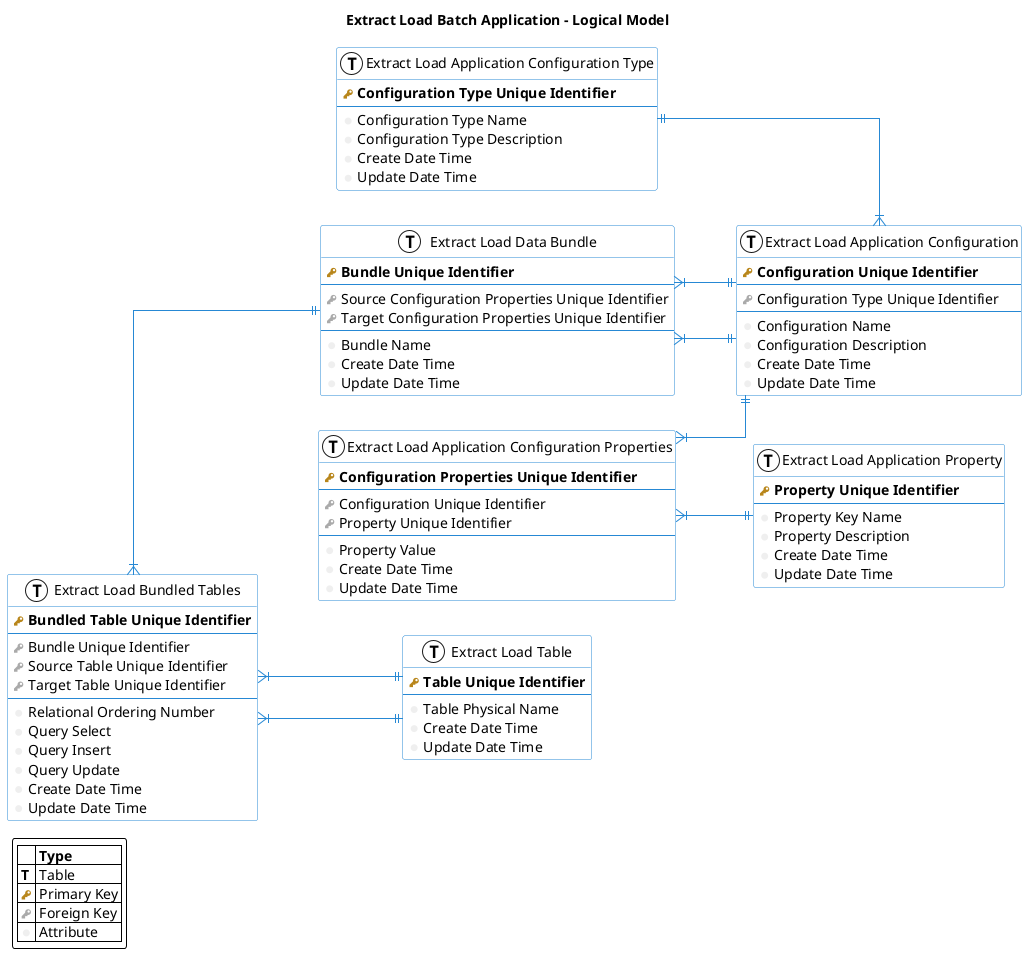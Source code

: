 @startuml
left to right direction
skinparam roundcorner 5
skinparam linetype ortho
skinparam shadowing false
skinparam handwritten false
skinparam class {
    BackgroundColor white
    ArrowColor #2688d4
    BorderColor #2688d4
}
skinparam legendBackgroundColor white

!define primary_key(name) <b><color:#b8861b><&key></color> name</b>
!define foreign_key(name) <color:#aaaaaa><&key></color> name
!define column(name) <color:#efefef><&media-record></color> name
!define table(logical, physical) entity "logical" as physical << (T, white) >>

'diagram title'
title Extract Load Batch Application - Logical Model

table( Extract Load Application Configuration Type, EL_APP_CONFIGURATION_TYPE ) {
  primary_key( Configuration Type Unique Identifier )
  --
  column( Configuration Type Name )
  column( Configuration Type Description )
  column( Create Date Time )
  column( Update Date Time )
}

table( Extract Load Application Property, EL_APP_PROPERTY ) {
  primary_key( Property Unique Identifier )
  --
  column( Property Key Name )
  column( Property Description )
  column( Create Date Time )
  column( Update Date Time )
}

table( Extract Load Application Configuration, EL_APP_CONFIGURATION ) {
  primary_key( Configuration Unique Identifier )
  --
  foreign_key( Configuration Type Unique Identifier )
  --
  column( Configuration Name )
  column( Configuration Description )
  column( Create Date Time )
  column( Update Date Time )
}

table( Extract Load Application Configuration Properties, EL_APP_CONFIGURATION_PROPERTIES ) {
  primary_key( Configuration Properties Unique Identifier )
  --
  foreign_key( Configuration Unique Identifier )
  foreign_key( Property Unique Identifier )
  --
  column( Property Value )
  column( Create Date Time )
  column( Update Date Time )
}

table( Extract Load Data Bundle, EL_DATA_BUNDLE ) {
  primary_key( Bundle Unique Identifier )
  --
  foreign_key( Source Configuration Properties Unique Identifier )
  foreign_key( Target Configuration Properties Unique Identifier )
  --
  column( Bundle Name )
  column( Create Date Time )
  column( Update Date Time )
}

table( Extract Load Table, EL_TABLE ) {
  primary_key( Table Unique Identifier )
  --
  column( Table Physical Name )
  column( Create Date Time )
  column( Update Date Time )
}

table( Extract Load Bundled Tables, EL_BUNDLED_TABLES ) {
  primary_key( Bundled Table Unique Identifier )
  --
  foreign_key( Bundle Unique Identifier )
  foreign_key( Source Table Unique Identifier )
  foreign_key( Target Table Unique Identifier )
  --
  column( Relational Ordering Number )
  column( Query Select )
  column( Query Insert )
  column( Query Update )
  column( Create Date Time )
  column( Update Date Time )
}

EL_APP_CONFIGURATION_TYPE ||--|{ EL_APP_CONFIGURATION
EL_APP_CONFIGURATION_PROPERTIES }|--|| EL_APP_CONFIGURATION
EL_APP_CONFIGURATION_PROPERTIES }|--|| EL_APP_PROPERTY

EL_DATA_BUNDLE }|--|| EL_APP_CONFIGURATION
EL_DATA_BUNDLE }|--|| EL_APP_CONFIGURATION
EL_BUNDLED_TABLES }|--|| EL_DATA_BUNDLE
EL_BUNDLED_TABLES }|--|| EL_TABLE
EL_BUNDLED_TABLES }|--|| EL_TABLE

legend left
    |= |= Type |
    | <b>T</b> | Table |
    | <color:#b8861b><&key></color> | Primary Key |
    | <color:#aaaaaa><&key></color> | Foreign Key |
    | <color:#efefef><&media-record></color> | Attribute |
endlegend

@enduml